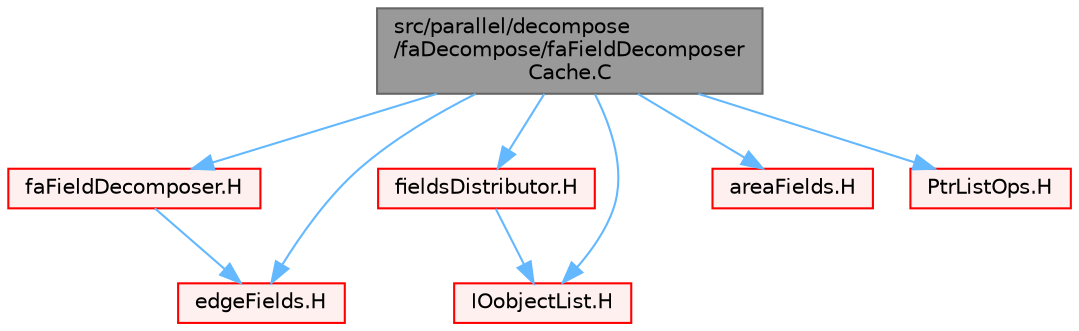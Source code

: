digraph "src/parallel/decompose/faDecompose/faFieldDecomposerCache.C"
{
 // LATEX_PDF_SIZE
  bgcolor="transparent";
  edge [fontname=Helvetica,fontsize=10,labelfontname=Helvetica,labelfontsize=10];
  node [fontname=Helvetica,fontsize=10,shape=box,height=0.2,width=0.4];
  Node1 [id="Node000001",label="src/parallel/decompose\l/faDecompose/faFieldDecomposer\lCache.C",height=0.2,width=0.4,color="gray40", fillcolor="grey60", style="filled", fontcolor="black",tooltip=" "];
  Node1 -> Node2 [id="edge1_Node000001_Node000002",color="steelblue1",style="solid",tooltip=" "];
  Node2 [id="Node000002",label="faFieldDecomposer.H",height=0.2,width=0.4,color="red", fillcolor="#FFF0F0", style="filled",URL="$faFieldDecomposer_8H.html",tooltip=" "];
  Node2 -> Node376 [id="edge2_Node000002_Node000376",color="steelblue1",style="solid",tooltip=" "];
  Node376 [id="Node000376",label="edgeFields.H",height=0.2,width=0.4,color="red", fillcolor="#FFF0F0", style="filled",URL="$edgeFields_8H.html",tooltip=" "];
  Node1 -> Node391 [id="edge3_Node000001_Node000391",color="steelblue1",style="solid",tooltip=" "];
  Node391 [id="Node000391",label="fieldsDistributor.H",height=0.2,width=0.4,color="red", fillcolor="#FFF0F0", style="filled",URL="$fieldsDistributor_8H.html",tooltip=" "];
  Node391 -> Node397 [id="edge4_Node000391_Node000397",color="steelblue1",style="solid",tooltip=" "];
  Node397 [id="Node000397",label="IOobjectList.H",height=0.2,width=0.4,color="red", fillcolor="#FFF0F0", style="filled",URL="$IOobjectList_8H.html",tooltip=" "];
  Node1 -> Node399 [id="edge5_Node000001_Node000399",color="steelblue1",style="solid",tooltip=" "];
  Node399 [id="Node000399",label="areaFields.H",height=0.2,width=0.4,color="red", fillcolor="#FFF0F0", style="filled",URL="$areaFields_8H.html",tooltip=" "];
  Node1 -> Node376 [id="edge6_Node000001_Node000376",color="steelblue1",style="solid",tooltip=" "];
  Node1 -> Node397 [id="edge7_Node000001_Node000397",color="steelblue1",style="solid",tooltip=" "];
  Node1 -> Node405 [id="edge8_Node000001_Node000405",color="steelblue1",style="solid",tooltip=" "];
  Node405 [id="Node000405",label="PtrListOps.H",height=0.2,width=0.4,color="red", fillcolor="#FFF0F0", style="filled",URL="$PtrListOps_8H.html",tooltip="Functions to operate on Pointer Lists."];
}
